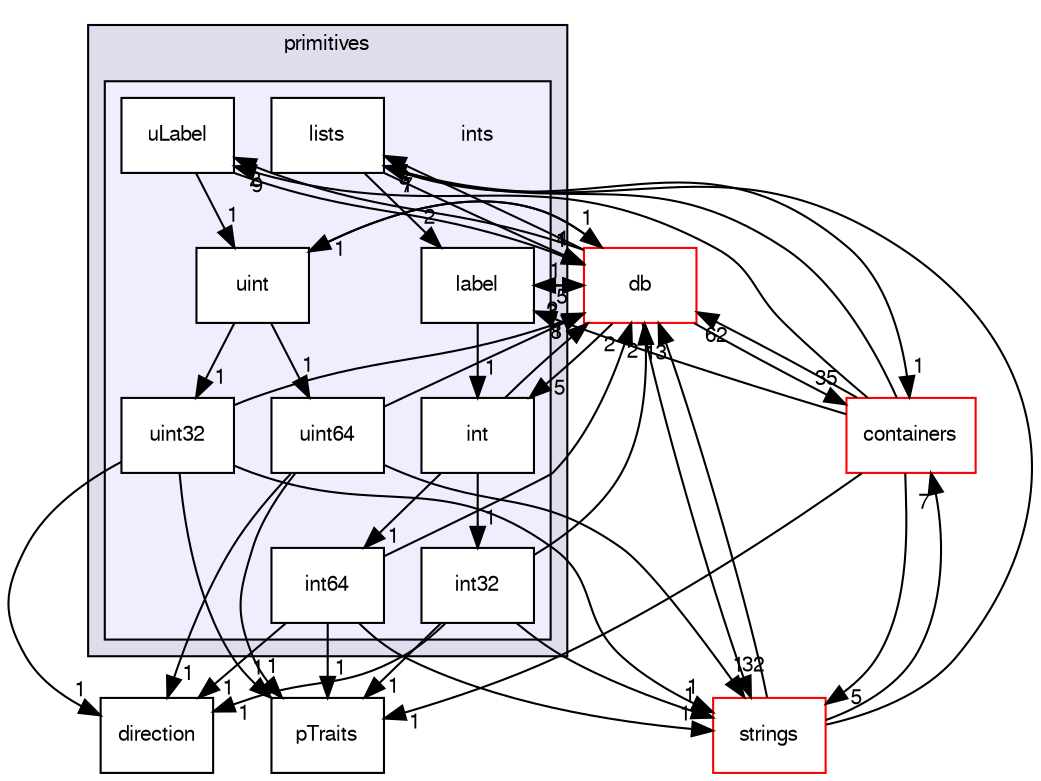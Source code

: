 digraph "src/OpenFOAM/primitives/ints" {
  bgcolor=transparent;
  compound=true
  node [ fontsize="10", fontname="FreeSans"];
  edge [ labelfontsize="10", labelfontname="FreeSans"];
  subgraph clusterdir_3e50f45338116b169052b428016851aa {
    graph [ bgcolor="#ddddee", pencolor="black", label="primitives" fontname="FreeSans", fontsize="10", URL="dir_3e50f45338116b169052b428016851aa.html"]
  subgraph clusterdir_086c067a0e64eeb439d30ae0c44248d8 {
    graph [ bgcolor="#eeeeff", pencolor="black", label="" URL="dir_086c067a0e64eeb439d30ae0c44248d8.html"];
    dir_086c067a0e64eeb439d30ae0c44248d8 [shape=plaintext label="ints"];
    dir_dd8100e19a337b29f44c95e3303ef961 [shape=box label="int" color="black" fillcolor="white" style="filled" URL="dir_dd8100e19a337b29f44c95e3303ef961.html"];
    dir_89913462db5028a6f6117b0a0b2cd520 [shape=box label="int32" color="black" fillcolor="white" style="filled" URL="dir_89913462db5028a6f6117b0a0b2cd520.html"];
    dir_f1e4e40329255f88a5d58467af43fb5d [shape=box label="int64" color="black" fillcolor="white" style="filled" URL="dir_f1e4e40329255f88a5d58467af43fb5d.html"];
    dir_2302b517842d451d321aaa19c73aa23e [shape=box label="label" color="black" fillcolor="white" style="filled" URL="dir_2302b517842d451d321aaa19c73aa23e.html"];
    dir_cad78e4ebccc5e0698398cf8e2900993 [shape=box label="lists" color="black" fillcolor="white" style="filled" URL="dir_cad78e4ebccc5e0698398cf8e2900993.html"];
    dir_4d33ca7cf0ff85b2eb8bfb5d6cfabd05 [shape=box label="uint" color="black" fillcolor="white" style="filled" URL="dir_4d33ca7cf0ff85b2eb8bfb5d6cfabd05.html"];
    dir_2d1f6df359db3d33298334ce9d620e9b [shape=box label="uint32" color="black" fillcolor="white" style="filled" URL="dir_2d1f6df359db3d33298334ce9d620e9b.html"];
    dir_46c7ca2a0f9f6b4707532c3ece9fa7cc [shape=box label="uint64" color="black" fillcolor="white" style="filled" URL="dir_46c7ca2a0f9f6b4707532c3ece9fa7cc.html"];
    dir_55b63d57c5dbacea4b0ec7c6f925eb80 [shape=box label="uLabel" color="black" fillcolor="white" style="filled" URL="dir_55b63d57c5dbacea4b0ec7c6f925eb80.html"];
  }
  }
  dir_19dbf0591cffda9f7a5a990739e1850d [shape=box label="direction" URL="dir_19dbf0591cffda9f7a5a990739e1850d.html"];
  dir_19d0872053bde092be81d7fe3f56cbf7 [shape=box label="containers" color="red" URL="dir_19d0872053bde092be81d7fe3f56cbf7.html"];
  dir_ce1ee507886310df0e74ee2e624fbc88 [shape=box label="strings" color="red" URL="dir_ce1ee507886310df0e74ee2e624fbc88.html"];
  dir_63c634f7a7cfd679ac26c67fb30fc32f [shape=box label="db" color="red" URL="dir_63c634f7a7cfd679ac26c67fb30fc32f.html"];
  dir_a71222f4f105181f964ceb320add37f5 [shape=box label="pTraits" URL="dir_a71222f4f105181f964ceb320add37f5.html"];
  dir_19d0872053bde092be81d7fe3f56cbf7->dir_ce1ee507886310df0e74ee2e624fbc88 [headlabel="5", labeldistance=1.5 headhref="dir_001711_002195.html"];
  dir_19d0872053bde092be81d7fe3f56cbf7->dir_2302b517842d451d321aaa19c73aa23e [headlabel="8", labeldistance=1.5 headhref="dir_001711_002165.html"];
  dir_19d0872053bde092be81d7fe3f56cbf7->dir_cad78e4ebccc5e0698398cf8e2900993 [headlabel="7", labeldistance=1.5 headhref="dir_001711_002166.html"];
  dir_19d0872053bde092be81d7fe3f56cbf7->dir_55b63d57c5dbacea4b0ec7c6f925eb80 [headlabel="9", labeldistance=1.5 headhref="dir_001711_002170.html"];
  dir_19d0872053bde092be81d7fe3f56cbf7->dir_63c634f7a7cfd679ac26c67fb30fc32f [headlabel="62", labeldistance=1.5 headhref="dir_001711_001761.html"];
  dir_19d0872053bde092be81d7fe3f56cbf7->dir_a71222f4f105181f964ceb320add37f5 [headlabel="1", labeldistance=1.5 headhref="dir_001711_002176.html"];
  dir_ce1ee507886310df0e74ee2e624fbc88->dir_19d0872053bde092be81d7fe3f56cbf7 [headlabel="7", labeldistance=1.5 headhref="dir_002195_001711.html"];
  dir_ce1ee507886310df0e74ee2e624fbc88->dir_cad78e4ebccc5e0698398cf8e2900993 [headlabel="1", labeldistance=1.5 headhref="dir_002195_002166.html"];
  dir_ce1ee507886310df0e74ee2e624fbc88->dir_63c634f7a7cfd679ac26c67fb30fc32f [headlabel="13", labeldistance=1.5 headhref="dir_002195_001761.html"];
  dir_dd8100e19a337b29f44c95e3303ef961->dir_f1e4e40329255f88a5d58467af43fb5d [headlabel="1", labeldistance=1.5 headhref="dir_002162_002164.html"];
  dir_dd8100e19a337b29f44c95e3303ef961->dir_63c634f7a7cfd679ac26c67fb30fc32f [headlabel="1", labeldistance=1.5 headhref="dir_002162_001761.html"];
  dir_dd8100e19a337b29f44c95e3303ef961->dir_89913462db5028a6f6117b0a0b2cd520 [headlabel="1", labeldistance=1.5 headhref="dir_002162_002163.html"];
  dir_2302b517842d451d321aaa19c73aa23e->dir_dd8100e19a337b29f44c95e3303ef961 [headlabel="1", labeldistance=1.5 headhref="dir_002165_002162.html"];
  dir_2302b517842d451d321aaa19c73aa23e->dir_63c634f7a7cfd679ac26c67fb30fc32f [headlabel="1", labeldistance=1.5 headhref="dir_002165_001761.html"];
  dir_cad78e4ebccc5e0698398cf8e2900993->dir_19d0872053bde092be81d7fe3f56cbf7 [headlabel="1", labeldistance=1.5 headhref="dir_002166_001711.html"];
  dir_cad78e4ebccc5e0698398cf8e2900993->dir_2302b517842d451d321aaa19c73aa23e [headlabel="2", labeldistance=1.5 headhref="dir_002166_002165.html"];
  dir_cad78e4ebccc5e0698398cf8e2900993->dir_63c634f7a7cfd679ac26c67fb30fc32f [headlabel="4", labeldistance=1.5 headhref="dir_002166_001761.html"];
  dir_46c7ca2a0f9f6b4707532c3ece9fa7cc->dir_19dbf0591cffda9f7a5a990739e1850d [headlabel="1", labeldistance=1.5 headhref="dir_002169_002142.html"];
  dir_46c7ca2a0f9f6b4707532c3ece9fa7cc->dir_ce1ee507886310df0e74ee2e624fbc88 [headlabel="1", labeldistance=1.5 headhref="dir_002169_002195.html"];
  dir_46c7ca2a0f9f6b4707532c3ece9fa7cc->dir_63c634f7a7cfd679ac26c67fb30fc32f [headlabel="2", labeldistance=1.5 headhref="dir_002169_001761.html"];
  dir_46c7ca2a0f9f6b4707532c3ece9fa7cc->dir_a71222f4f105181f964ceb320add37f5 [headlabel="1", labeldistance=1.5 headhref="dir_002169_002176.html"];
  dir_55b63d57c5dbacea4b0ec7c6f925eb80->dir_63c634f7a7cfd679ac26c67fb30fc32f [headlabel="1", labeldistance=1.5 headhref="dir_002170_001761.html"];
  dir_55b63d57c5dbacea4b0ec7c6f925eb80->dir_4d33ca7cf0ff85b2eb8bfb5d6cfabd05 [headlabel="1", labeldistance=1.5 headhref="dir_002170_002167.html"];
  dir_f1e4e40329255f88a5d58467af43fb5d->dir_19dbf0591cffda9f7a5a990739e1850d [headlabel="1", labeldistance=1.5 headhref="dir_002164_002142.html"];
  dir_f1e4e40329255f88a5d58467af43fb5d->dir_ce1ee507886310df0e74ee2e624fbc88 [headlabel="1", labeldistance=1.5 headhref="dir_002164_002195.html"];
  dir_f1e4e40329255f88a5d58467af43fb5d->dir_63c634f7a7cfd679ac26c67fb30fc32f [headlabel="2", labeldistance=1.5 headhref="dir_002164_001761.html"];
  dir_f1e4e40329255f88a5d58467af43fb5d->dir_a71222f4f105181f964ceb320add37f5 [headlabel="1", labeldistance=1.5 headhref="dir_002164_002176.html"];
  dir_63c634f7a7cfd679ac26c67fb30fc32f->dir_19d0872053bde092be81d7fe3f56cbf7 [headlabel="35", labeldistance=1.5 headhref="dir_001761_001711.html"];
  dir_63c634f7a7cfd679ac26c67fb30fc32f->dir_ce1ee507886310df0e74ee2e624fbc88 [headlabel="32", labeldistance=1.5 headhref="dir_001761_002195.html"];
  dir_63c634f7a7cfd679ac26c67fb30fc32f->dir_dd8100e19a337b29f44c95e3303ef961 [headlabel="5", labeldistance=1.5 headhref="dir_001761_002162.html"];
  dir_63c634f7a7cfd679ac26c67fb30fc32f->dir_2302b517842d451d321aaa19c73aa23e [headlabel="5", labeldistance=1.5 headhref="dir_001761_002165.html"];
  dir_63c634f7a7cfd679ac26c67fb30fc32f->dir_cad78e4ebccc5e0698398cf8e2900993 [headlabel="3", labeldistance=1.5 headhref="dir_001761_002166.html"];
  dir_63c634f7a7cfd679ac26c67fb30fc32f->dir_55b63d57c5dbacea4b0ec7c6f925eb80 [headlabel="2", labeldistance=1.5 headhref="dir_001761_002170.html"];
  dir_63c634f7a7cfd679ac26c67fb30fc32f->dir_4d33ca7cf0ff85b2eb8bfb5d6cfabd05 [headlabel="1", labeldistance=1.5 headhref="dir_001761_002167.html"];
  dir_4d33ca7cf0ff85b2eb8bfb5d6cfabd05->dir_46c7ca2a0f9f6b4707532c3ece9fa7cc [headlabel="1", labeldistance=1.5 headhref="dir_002167_002169.html"];
  dir_4d33ca7cf0ff85b2eb8bfb5d6cfabd05->dir_63c634f7a7cfd679ac26c67fb30fc32f [headlabel="1", labeldistance=1.5 headhref="dir_002167_001761.html"];
  dir_4d33ca7cf0ff85b2eb8bfb5d6cfabd05->dir_2d1f6df359db3d33298334ce9d620e9b [headlabel="1", labeldistance=1.5 headhref="dir_002167_002168.html"];
  dir_2d1f6df359db3d33298334ce9d620e9b->dir_19dbf0591cffda9f7a5a990739e1850d [headlabel="1", labeldistance=1.5 headhref="dir_002168_002142.html"];
  dir_2d1f6df359db3d33298334ce9d620e9b->dir_ce1ee507886310df0e74ee2e624fbc88 [headlabel="1", labeldistance=1.5 headhref="dir_002168_002195.html"];
  dir_2d1f6df359db3d33298334ce9d620e9b->dir_63c634f7a7cfd679ac26c67fb30fc32f [headlabel="2", labeldistance=1.5 headhref="dir_002168_001761.html"];
  dir_2d1f6df359db3d33298334ce9d620e9b->dir_a71222f4f105181f964ceb320add37f5 [headlabel="1", labeldistance=1.5 headhref="dir_002168_002176.html"];
  dir_89913462db5028a6f6117b0a0b2cd520->dir_19dbf0591cffda9f7a5a990739e1850d [headlabel="1", labeldistance=1.5 headhref="dir_002163_002142.html"];
  dir_89913462db5028a6f6117b0a0b2cd520->dir_ce1ee507886310df0e74ee2e624fbc88 [headlabel="1", labeldistance=1.5 headhref="dir_002163_002195.html"];
  dir_89913462db5028a6f6117b0a0b2cd520->dir_63c634f7a7cfd679ac26c67fb30fc32f [headlabel="2", labeldistance=1.5 headhref="dir_002163_001761.html"];
  dir_89913462db5028a6f6117b0a0b2cd520->dir_a71222f4f105181f964ceb320add37f5 [headlabel="1", labeldistance=1.5 headhref="dir_002163_002176.html"];
}
